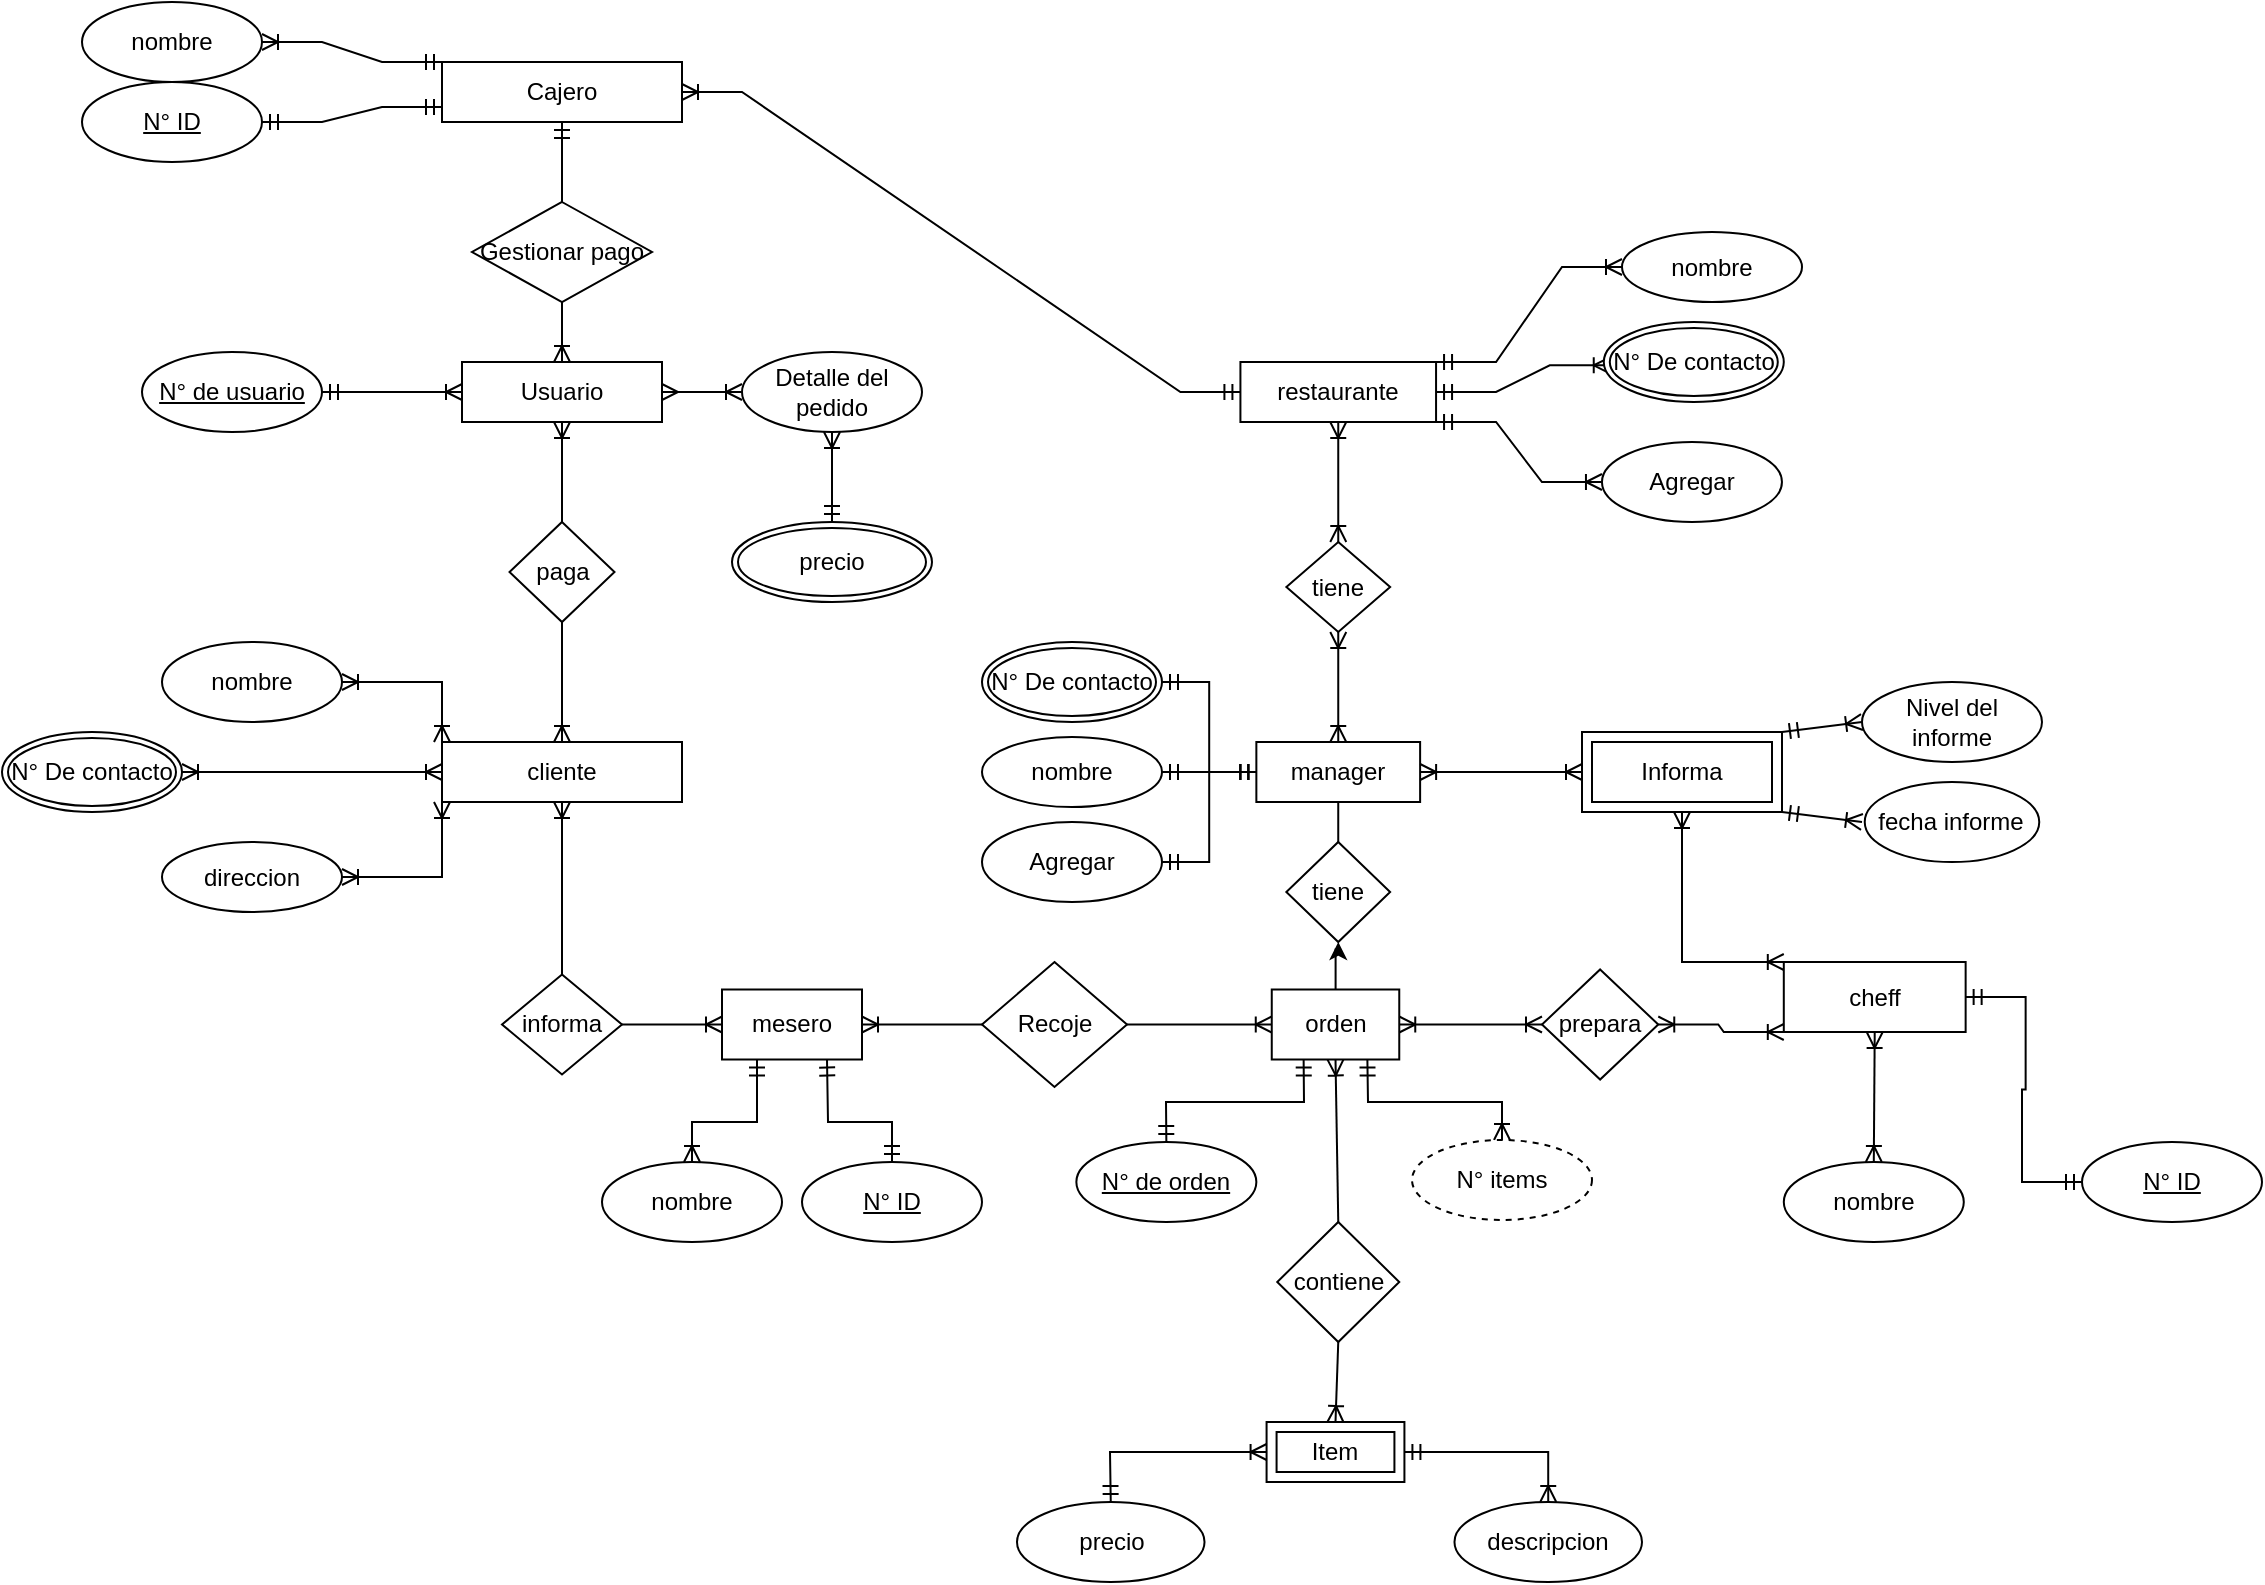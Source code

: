 <mxfile version="27.0.6">
  <diagram name="D. ER CREEPS" id="2a216829-ef6e-dabb-86c1-c78162f3ba2b">
    <mxGraphModel grid="1" page="1" gridSize="10" guides="1" tooltips="1" connect="1" arrows="1" fold="1" pageScale="1" pageWidth="850" pageHeight="1100" background="none" math="0" shadow="0">
      <root>
        <mxCell id="0" />
        <mxCell id="1" parent="0" />
        <mxCell id="KxWiPKZ9fEYdQQgyyWSj-16" value="" style="edgeStyle=orthogonalEdgeStyle;rounded=0;orthogonalLoop=1;jettySize=auto;html=1;endArrow=ERoneToMany;endFill=0;startArrow=none;startFill=0;" edge="1" parent="1" source="KxWiPKZ9fEYdQQgyyWSj-4" target="KxWiPKZ9fEYdQQgyyWSj-15">
          <mxGeometry relative="1" as="geometry" />
        </mxCell>
        <mxCell id="KxWiPKZ9fEYdQQgyyWSj-4" value="Gestionar pago" style="rhombus;whiteSpace=wrap;html=1;" vertex="1" parent="1">
          <mxGeometry x="325" y="220" width="90" height="50" as="geometry" />
        </mxCell>
        <mxCell id="KxWiPKZ9fEYdQQgyyWSj-8" value="nombre" style="ellipse;whiteSpace=wrap;html=1;" vertex="1" parent="1">
          <mxGeometry x="130" y="120" width="90" height="40" as="geometry" />
        </mxCell>
        <mxCell id="KxWiPKZ9fEYdQQgyyWSj-9" value="&lt;u&gt;N° ID&lt;/u&gt;" style="ellipse;whiteSpace=wrap;html=1;" vertex="1" parent="1">
          <mxGeometry x="130" y="160" width="90" height="40" as="geometry" />
        </mxCell>
        <mxCell id="KxWiPKZ9fEYdQQgyyWSj-11" value="paga" style="rhombus;whiteSpace=wrap;html=1;" vertex="1" parent="1">
          <mxGeometry x="343.75" y="380" width="52.5" height="50" as="geometry" />
        </mxCell>
        <mxCell id="KxWiPKZ9fEYdQQgyyWSj-151" style="edgeStyle=orthogonalEdgeStyle;rounded=0;orthogonalLoop=1;jettySize=auto;html=1;entryX=1;entryY=0.5;entryDx=0;entryDy=0;endArrow=ERoneToMany;endFill=0;startArrow=ERoneToMany;startFill=0;" edge="1" parent="1" source="KxWiPKZ9fEYdQQgyyWSj-13" target="G1Kuet7ZNZULBPnMEY2H-6">
          <mxGeometry relative="1" as="geometry">
            <mxPoint x="180.0" y="505" as="targetPoint" />
          </mxGeometry>
        </mxCell>
        <mxCell id="KxWiPKZ9fEYdQQgyyWSj-152" style="edgeStyle=orthogonalEdgeStyle;rounded=0;orthogonalLoop=1;jettySize=auto;html=1;exitX=0;exitY=0;exitDx=0;exitDy=0;entryX=1;entryY=0.5;entryDx=0;entryDy=0;endArrow=ERoneToMany;endFill=0;startArrow=ERoneToMany;startFill=0;" edge="1" parent="1" source="KxWiPKZ9fEYdQQgyyWSj-13" target="KxWiPKZ9fEYdQQgyyWSj-94">
          <mxGeometry relative="1" as="geometry" />
        </mxCell>
        <mxCell id="KxWiPKZ9fEYdQQgyyWSj-153" style="edgeStyle=orthogonalEdgeStyle;rounded=0;orthogonalLoop=1;jettySize=auto;html=1;entryX=1;entryY=0.5;entryDx=0;entryDy=0;endArrow=ERoneToMany;endFill=0;exitX=0;exitY=1;exitDx=0;exitDy=0;startArrow=ERoneToMany;startFill=0;" edge="1" parent="1" source="KxWiPKZ9fEYdQQgyyWSj-13" target="KxWiPKZ9fEYdQQgyyWSj-92">
          <mxGeometry relative="1" as="geometry" />
        </mxCell>
        <mxCell id="KxWiPKZ9fEYdQQgyyWSj-13" value="cliente" style="rounded=0;whiteSpace=wrap;html=1;" vertex="1" parent="1">
          <mxGeometry x="310" y="490" width="120" height="30" as="geometry" />
        </mxCell>
        <mxCell id="KxWiPKZ9fEYdQQgyyWSj-90" value="" style="edgeStyle=orthogonalEdgeStyle;rounded=0;orthogonalLoop=1;jettySize=auto;html=1;endArrow=ERoneToMany;endFill=0;startArrow=ERmany;startFill=0;" edge="1" parent="1" source="KxWiPKZ9fEYdQQgyyWSj-15" target="KxWiPKZ9fEYdQQgyyWSj-85">
          <mxGeometry relative="1" as="geometry" />
        </mxCell>
        <mxCell id="KxWiPKZ9fEYdQQgyyWSj-15" value="Usuario" style="rounded=0;whiteSpace=wrap;html=1;" vertex="1" parent="1">
          <mxGeometry x="320" y="300" width="100" height="30" as="geometry" />
        </mxCell>
        <mxCell id="KxWiPKZ9fEYdQQgyyWSj-17" style="edgeStyle=orthogonalEdgeStyle;rounded=0;orthogonalLoop=1;jettySize=auto;html=1;exitX=0.5;exitY=1;exitDx=0;exitDy=0;" edge="1" parent="1" source="KxWiPKZ9fEYdQQgyyWSj-15" target="KxWiPKZ9fEYdQQgyyWSj-15">
          <mxGeometry relative="1" as="geometry" />
        </mxCell>
        <mxCell id="KxWiPKZ9fEYdQQgyyWSj-21" value="" style="edgeStyle=orthogonalEdgeStyle;rounded=0;orthogonalLoop=1;jettySize=auto;html=1;endArrow=none;endFill=0;startArrow=ERmandOne;startFill=0;" edge="1" parent="1" source="KxWiPKZ9fEYdQQgyyWSj-19" target="KxWiPKZ9fEYdQQgyyWSj-4">
          <mxGeometry relative="1" as="geometry" />
        </mxCell>
        <mxCell id="KxWiPKZ9fEYdQQgyyWSj-19" value="Cajero" style="rounded=0;whiteSpace=wrap;html=1;" vertex="1" parent="1">
          <mxGeometry x="310" y="150" width="120" height="30" as="geometry" />
        </mxCell>
        <mxCell id="KxWiPKZ9fEYdQQgyyWSj-22" value="informa" style="rhombus;whiteSpace=wrap;html=1;rounded=0;" vertex="1" parent="1">
          <mxGeometry x="340" y="606.25" width="60" height="50" as="geometry" />
        </mxCell>
        <mxCell id="KxWiPKZ9fEYdQQgyyWSj-136" style="edgeStyle=orthogonalEdgeStyle;rounded=0;orthogonalLoop=1;jettySize=auto;html=1;entryX=0.5;entryY=0;entryDx=0;entryDy=0;exitX=0.25;exitY=1;exitDx=0;exitDy=0;endArrow=ERoneToMany;endFill=0;startArrow=ERmandOne;startFill=0;" edge="1" parent="1" source="KxWiPKZ9fEYdQQgyyWSj-24" target="KxWiPKZ9fEYdQQgyyWSj-26">
          <mxGeometry relative="1" as="geometry">
            <Array as="points">
              <mxPoint x="468" y="680" />
              <mxPoint x="435" y="680" />
            </Array>
          </mxGeometry>
        </mxCell>
        <mxCell id="KxWiPKZ9fEYdQQgyyWSj-24" value="mesero" style="whiteSpace=wrap;html=1;rounded=0;" vertex="1" parent="1">
          <mxGeometry x="450" y="613.75" width="70" height="35" as="geometry" />
        </mxCell>
        <mxCell id="KxWiPKZ9fEYdQQgyyWSj-26" value="nombre" style="ellipse;whiteSpace=wrap;html=1;" vertex="1" parent="1">
          <mxGeometry x="390" y="700" width="90" height="40" as="geometry" />
        </mxCell>
        <mxCell id="KxWiPKZ9fEYdQQgyyWSj-27" value="&lt;u&gt;N° ID&lt;/u&gt;" style="ellipse;whiteSpace=wrap;html=1;" vertex="1" parent="1">
          <mxGeometry x="490" y="700" width="90" height="40" as="geometry" />
        </mxCell>
        <mxCell id="KxWiPKZ9fEYdQQgyyWSj-32" value="Recoje" style="rhombus;whiteSpace=wrap;html=1;rounded=0;" vertex="1" parent="1">
          <mxGeometry x="580" y="600" width="72.5" height="62.5" as="geometry" />
        </mxCell>
        <mxCell id="KxWiPKZ9fEYdQQgyyWSj-52" value="" style="edgeStyle=orthogonalEdgeStyle;rounded=0;orthogonalLoop=1;jettySize=auto;html=1;" edge="1" parent="1" source="KxWiPKZ9fEYdQQgyyWSj-34" target="KxWiPKZ9fEYdQQgyyWSj-51">
          <mxGeometry relative="1" as="geometry" />
        </mxCell>
        <mxCell id="KxWiPKZ9fEYdQQgyyWSj-34" value="orden" style="whiteSpace=wrap;html=1;rounded=0;" vertex="1" parent="1">
          <mxGeometry x="724.88" y="613.75" width="63.75" height="35" as="geometry" />
        </mxCell>
        <mxCell id="KxWiPKZ9fEYdQQgyyWSj-36" value="&lt;u&gt;N° de orden&lt;/u&gt;" style="ellipse;whiteSpace=wrap;html=1;" vertex="1" parent="1">
          <mxGeometry x="627.18" y="690" width="90" height="40" as="geometry" />
        </mxCell>
        <mxCell id="KxWiPKZ9fEYdQQgyyWSj-41" value="prepara" style="rhombus;whiteSpace=wrap;html=1;rounded=0;" vertex="1" parent="1">
          <mxGeometry x="860.0" y="603.75" width="58.13" height="55" as="geometry" />
        </mxCell>
        <mxCell id="KxWiPKZ9fEYdQQgyyWSj-43" value="cheff" style="whiteSpace=wrap;html=1;rounded=0;" vertex="1" parent="1">
          <mxGeometry x="980.9" y="600" width="90.92" height="35" as="geometry" />
        </mxCell>
        <mxCell id="KxWiPKZ9fEYdQQgyyWSj-47" value="nombre" style="ellipse;whiteSpace=wrap;html=1;" vertex="1" parent="1">
          <mxGeometry x="980.9" y="700" width="90" height="40" as="geometry" />
        </mxCell>
        <mxCell id="KxWiPKZ9fEYdQQgyyWSj-48" value="&lt;u&gt;N° ID&lt;/u&gt;" style="ellipse;whiteSpace=wrap;html=1;" vertex="1" parent="1">
          <mxGeometry x="1130" y="690" width="90" height="40" as="geometry" />
        </mxCell>
        <mxCell id="KxWiPKZ9fEYdQQgyyWSj-51" value="tiene" style="rhombus;whiteSpace=wrap;html=1;rounded=0;" vertex="1" parent="1">
          <mxGeometry x="732.18" y="540" width="51.88" height="50" as="geometry" />
        </mxCell>
        <mxCell id="KxWiPKZ9fEYdQQgyyWSj-157" style="edgeStyle=orthogonalEdgeStyle;rounded=0;orthogonalLoop=1;jettySize=auto;html=1;exitX=0;exitY=0.5;exitDx=0;exitDy=0;entryX=1;entryY=0.5;entryDx=0;entryDy=0;startArrow=ERmandOne;startFill=0;endArrow=ERmandOne;endFill=0;" edge="1" parent="1" source="KxWiPKZ9fEYdQQgyyWSj-53" target="G1Kuet7ZNZULBPnMEY2H-3">
          <mxGeometry relative="1" as="geometry" />
        </mxCell>
        <mxCell id="KxWiPKZ9fEYdQQgyyWSj-53" value="manager" style="whiteSpace=wrap;html=1;rounded=0;" vertex="1" parent="1">
          <mxGeometry x="717.18" y="490" width="81.88" height="30" as="geometry" />
        </mxCell>
        <mxCell id="KxWiPKZ9fEYdQQgyyWSj-56" value="tiene" style="rhombus;whiteSpace=wrap;html=1;rounded=0;" vertex="1" parent="1">
          <mxGeometry x="732.19" y="390" width="51.88" height="45" as="geometry" />
        </mxCell>
        <mxCell id="KxWiPKZ9fEYdQQgyyWSj-58" value="restaurante" style="whiteSpace=wrap;html=1;rounded=0;" vertex="1" parent="1">
          <mxGeometry x="709.21" y="300" width="97.82" height="30" as="geometry" />
        </mxCell>
        <mxCell id="KxWiPKZ9fEYdQQgyyWSj-60" value="nombre" style="ellipse;whiteSpace=wrap;html=1;" vertex="1" parent="1">
          <mxGeometry x="900" y="235" width="90" height="35" as="geometry" />
        </mxCell>
        <mxCell id="KxWiPKZ9fEYdQQgyyWSj-61" value="Agregar" style="ellipse;whiteSpace=wrap;html=1;" vertex="1" parent="1">
          <mxGeometry x="889.98" y="340" width="90" height="40" as="geometry" />
        </mxCell>
        <mxCell id="KxWiPKZ9fEYdQQgyyWSj-75" value="nombre" style="ellipse;whiteSpace=wrap;html=1;" vertex="1" parent="1">
          <mxGeometry x="580" y="487.5" width="90" height="35" as="geometry" />
        </mxCell>
        <mxCell id="KxWiPKZ9fEYdQQgyyWSj-76" value="Agregar" style="ellipse;whiteSpace=wrap;html=1;" vertex="1" parent="1">
          <mxGeometry x="580" y="530" width="90" height="40" as="geometry" />
        </mxCell>
        <mxCell id="KxWiPKZ9fEYdQQgyyWSj-231" value="" style="edgeStyle=orthogonalEdgeStyle;rounded=0;orthogonalLoop=1;jettySize=auto;html=1;entryX=0.5;entryY=1;entryDx=0;entryDy=0;endArrow=ERoneToMany;endFill=0;startArrow=ERmandOne;startFill=0;exitX=0.5;exitY=0;exitDx=0;exitDy=0;" edge="1" parent="1" source="G1Kuet7ZNZULBPnMEY2H-9" target="KxWiPKZ9fEYdQQgyyWSj-85">
          <mxGeometry relative="1" as="geometry">
            <mxPoint x="505" y="380" as="sourcePoint" />
          </mxGeometry>
        </mxCell>
        <mxCell id="KxWiPKZ9fEYdQQgyyWSj-85" value="Detalle del pedido" style="ellipse;whiteSpace=wrap;html=1;" vertex="1" parent="1">
          <mxGeometry x="460" y="295" width="90" height="40" as="geometry" />
        </mxCell>
        <mxCell id="KxWiPKZ9fEYdQQgyyWSj-230" value="" style="edgeStyle=orthogonalEdgeStyle;rounded=0;orthogonalLoop=1;jettySize=auto;html=1;endArrow=ERoneToMany;endFill=0;startArrow=ERmandOne;startFill=0;" edge="1" parent="1" source="KxWiPKZ9fEYdQQgyyWSj-86" target="KxWiPKZ9fEYdQQgyyWSj-15">
          <mxGeometry relative="1" as="geometry" />
        </mxCell>
        <mxCell id="KxWiPKZ9fEYdQQgyyWSj-86" value="&lt;u&gt;N° de usuario&lt;/u&gt;" style="ellipse;whiteSpace=wrap;html=1;" vertex="1" parent="1">
          <mxGeometry x="160" y="295" width="90" height="40" as="geometry" />
        </mxCell>
        <mxCell id="KxWiPKZ9fEYdQQgyyWSj-92" value="direccion" style="ellipse;whiteSpace=wrap;html=1;" vertex="1" parent="1">
          <mxGeometry x="170" y="540" width="90" height="35" as="geometry" />
        </mxCell>
        <mxCell id="KxWiPKZ9fEYdQQgyyWSj-94" value="nombre" style="ellipse;whiteSpace=wrap;html=1;" vertex="1" parent="1">
          <mxGeometry x="170" y="440" width="90" height="40" as="geometry" />
        </mxCell>
        <mxCell id="KxWiPKZ9fEYdQQgyyWSj-100" value="contiene" style="rhombus;whiteSpace=wrap;html=1;" vertex="1" parent="1">
          <mxGeometry x="727.63" y="730" width="61" height="60" as="geometry" />
        </mxCell>
        <mxCell id="KxWiPKZ9fEYdQQgyyWSj-132" style="edgeStyle=orthogonalEdgeStyle;rounded=0;orthogonalLoop=1;jettySize=auto;html=1;entryX=0.5;entryY=0;entryDx=0;entryDy=0;startArrow=ERmandOne;startFill=0;endArrow=ERoneToMany;endFill=0;exitX=1;exitY=0.5;exitDx=0;exitDy=0;" edge="1" parent="1" source="G1Kuet7ZNZULBPnMEY2H-1" target="KxWiPKZ9fEYdQQgyyWSj-106">
          <mxGeometry relative="1" as="geometry">
            <mxPoint x="794.05" y="840" as="sourcePoint" />
          </mxGeometry>
        </mxCell>
        <mxCell id="KxWiPKZ9fEYdQQgyyWSj-105" value="precio" style="ellipse;whiteSpace=wrap;html=1;" vertex="1" parent="1">
          <mxGeometry x="597.5" y="870" width="93.76" height="40" as="geometry" />
        </mxCell>
        <mxCell id="KxWiPKZ9fEYdQQgyyWSj-106" value="descripcion" style="ellipse;whiteSpace=wrap;html=1;" vertex="1" parent="1">
          <mxGeometry x="816.24" y="870" width="93.76" height="40" as="geometry" />
        </mxCell>
        <mxCell id="KxWiPKZ9fEYdQQgyyWSj-117" value="" style="endArrow=none;html=1;rounded=0;entryX=0.5;entryY=0;entryDx=0;entryDy=0;exitX=0.5;exitY=1;exitDx=0;exitDy=0;" edge="1" parent="1" source="KxWiPKZ9fEYdQQgyyWSj-53" target="KxWiPKZ9fEYdQQgyyWSj-51">
          <mxGeometry width="50" height="50" relative="1" as="geometry">
            <mxPoint x="700" y="490" as="sourcePoint" />
            <mxPoint x="747" y="535" as="targetPoint" />
          </mxGeometry>
        </mxCell>
        <mxCell id="KxWiPKZ9fEYdQQgyyWSj-128" value="" style="endArrow=ERmandOne;html=1;rounded=0;exitX=0.5;exitY=0;exitDx=0;exitDy=0;entryX=0.25;entryY=1;entryDx=0;entryDy=0;endFill=0;startArrow=ERmandOne;startFill=0;" edge="1" parent="1" source="KxWiPKZ9fEYdQQgyyWSj-36" target="KxWiPKZ9fEYdQQgyyWSj-34">
          <mxGeometry width="50" height="50" relative="1" as="geometry">
            <mxPoint x="710" y="690" as="sourcePoint" />
            <mxPoint x="760" y="640" as="targetPoint" />
            <Array as="points">
              <mxPoint x="672" y="670" />
              <mxPoint x="741" y="670" />
            </Array>
          </mxGeometry>
        </mxCell>
        <mxCell id="KxWiPKZ9fEYdQQgyyWSj-129" value="" style="endArrow=ERmandOne;html=1;rounded=0;entryX=0.75;entryY=1;entryDx=0;entryDy=0;startArrow=ERoneToMany;startFill=0;endFill=0;exitX=0.5;exitY=0;exitDx=0;exitDy=0;" edge="1" parent="1" target="KxWiPKZ9fEYdQQgyyWSj-34" source="G1Kuet7ZNZULBPnMEY2H-8">
          <mxGeometry width="50" height="50" relative="1" as="geometry">
            <mxPoint x="840" y="700" as="sourcePoint" />
            <mxPoint x="772.693" y="658.75" as="targetPoint" />
            <Array as="points">
              <mxPoint x="840" y="670" />
              <mxPoint x="773" y="670" />
            </Array>
          </mxGeometry>
        </mxCell>
        <mxCell id="KxWiPKZ9fEYdQQgyyWSj-130" value="" style="endArrow=none;startArrow=ERoneToMany;html=1;rounded=0;entryX=0.5;entryY=1;entryDx=0;entryDy=0;exitX=0.5;exitY=0;exitDx=0;exitDy=0;startFill=0;endFill=0;" edge="1" parent="1" source="G1Kuet7ZNZULBPnMEY2H-1" target="KxWiPKZ9fEYdQQgyyWSj-100">
          <mxGeometry width="50" height="50" relative="1" as="geometry">
            <mxPoint x="758.115" y="830" as="sourcePoint" />
            <mxPoint x="760" y="800" as="targetPoint" />
          </mxGeometry>
        </mxCell>
        <mxCell id="KxWiPKZ9fEYdQQgyyWSj-131" value="" style="endArrow=ERoneToMany;startArrow=none;html=1;rounded=0;entryX=0.5;entryY=1;entryDx=0;entryDy=0;exitX=0.5;exitY=0;exitDx=0;exitDy=0;endFill=0;startFill=0;" edge="1" parent="1" source="KxWiPKZ9fEYdQQgyyWSj-100">
          <mxGeometry width="50" height="50" relative="1" as="geometry">
            <mxPoint x="758.13" y="760" as="sourcePoint" />
            <mxPoint x="756.755" y="648.75" as="targetPoint" />
          </mxGeometry>
        </mxCell>
        <mxCell id="KxWiPKZ9fEYdQQgyyWSj-140" value="" style="endArrow=none;startArrow=ERoneToMany;html=1;rounded=0;exitX=0.5;exitY=0;exitDx=0;exitDy=0;entryX=0.5;entryY=1;entryDx=0;entryDy=0;startFill=0;endFill=0;" edge="1" parent="1" source="KxWiPKZ9fEYdQQgyyWSj-13" target="KxWiPKZ9fEYdQQgyyWSj-11">
          <mxGeometry width="50" height="50" relative="1" as="geometry">
            <mxPoint x="660" y="420" as="sourcePoint" />
            <mxPoint x="710" y="370" as="targetPoint" />
          </mxGeometry>
        </mxCell>
        <mxCell id="KxWiPKZ9fEYdQQgyyWSj-141" value="" style="endArrow=ERoneToMany;startArrow=none;html=1;rounded=0;exitX=0.5;exitY=0;exitDx=0;exitDy=0;entryX=0.5;entryY=1;entryDx=0;entryDy=0;startFill=0;endFill=0;" edge="1" parent="1" source="KxWiPKZ9fEYdQQgyyWSj-11" target="KxWiPKZ9fEYdQQgyyWSj-15">
          <mxGeometry width="50" height="50" relative="1" as="geometry">
            <mxPoint x="369.57" y="385" as="sourcePoint" />
            <mxPoint x="369.57" y="330" as="targetPoint" />
          </mxGeometry>
        </mxCell>
        <mxCell id="KxWiPKZ9fEYdQQgyyWSj-148" value="" style="endArrow=ERoneToMany;startArrow=ERoneToMany;html=1;rounded=0;entryX=0.5;entryY=1;entryDx=0;entryDy=0;exitX=0.5;exitY=0;exitDx=0;exitDy=0;startFill=0;endFill=0;" edge="1" parent="1" source="KxWiPKZ9fEYdQQgyyWSj-53" target="KxWiPKZ9fEYdQQgyyWSj-56">
          <mxGeometry width="50" height="50" relative="1" as="geometry">
            <mxPoint x="910" y="471" as="sourcePoint" />
            <mxPoint x="910" y="354" as="targetPoint" />
          </mxGeometry>
        </mxCell>
        <mxCell id="KxWiPKZ9fEYdQQgyyWSj-149" value="" style="endArrow=ERoneToMany;startArrow=ERoneToMany;html=1;rounded=0;entryX=0.5;entryY=1;entryDx=0;entryDy=0;exitX=0.5;exitY=0;exitDx=0;exitDy=0;startFill=0;endFill=0;" edge="1" parent="1" source="KxWiPKZ9fEYdQQgyyWSj-56" target="KxWiPKZ9fEYdQQgyyWSj-58">
          <mxGeometry width="50" height="50" relative="1" as="geometry">
            <mxPoint x="880" y="435" as="sourcePoint" />
            <mxPoint x="880" y="318" as="targetPoint" />
          </mxGeometry>
        </mxCell>
        <mxCell id="KxWiPKZ9fEYdQQgyyWSj-160" value="fecha informe" style="ellipse;whiteSpace=wrap;html=1;rounded=0;" vertex="1" parent="1">
          <mxGeometry x="1021.37" y="510" width="87.26" height="40" as="geometry" />
        </mxCell>
        <mxCell id="KxWiPKZ9fEYdQQgyyWSj-163" value="Nivel del informe" style="ellipse;whiteSpace=wrap;html=1;" vertex="1" parent="1">
          <mxGeometry x="1020.0" y="460" width="90" height="40" as="geometry" />
        </mxCell>
        <mxCell id="KxWiPKZ9fEYdQQgyyWSj-189" value="" style="edgeStyle=entityRelationEdgeStyle;fontSize=12;html=1;endArrow=ERoneToMany;rounded=0;exitX=1;exitY=0.5;exitDx=0;exitDy=0;entryX=0;entryY=0.5;entryDx=0;entryDy=0;startArrow=none;startFill=0;" edge="1" parent="1" source="KxWiPKZ9fEYdQQgyyWSj-22" target="KxWiPKZ9fEYdQQgyyWSj-24">
          <mxGeometry width="100" height="100" relative="1" as="geometry">
            <mxPoint x="490" y="522.5" as="sourcePoint" />
            <mxPoint x="450" y="632.5" as="targetPoint" />
          </mxGeometry>
        </mxCell>
        <mxCell id="KxWiPKZ9fEYdQQgyyWSj-191" value="" style="edgeStyle=entityRelationEdgeStyle;fontSize=12;html=1;endArrow=none;rounded=0;exitX=1;exitY=0.5;exitDx=0;exitDy=0;entryX=0;entryY=0.5;entryDx=0;entryDy=0;startArrow=ERoneToMany;startFill=0;" edge="1" parent="1" source="KxWiPKZ9fEYdQQgyyWSj-24" target="KxWiPKZ9fEYdQQgyyWSj-32">
          <mxGeometry width="100" height="100" relative="1" as="geometry">
            <mxPoint x="400" y="641" as="sourcePoint" />
            <mxPoint x="460" y="641" as="targetPoint" />
            <Array as="points">
              <mxPoint x="460" y="650" />
              <mxPoint x="470" y="630" />
            </Array>
          </mxGeometry>
        </mxCell>
        <mxCell id="KxWiPKZ9fEYdQQgyyWSj-192" value="" style="edgeStyle=entityRelationEdgeStyle;fontSize=12;html=1;endArrow=ERoneToMany;rounded=0;exitX=1;exitY=0.5;exitDx=0;exitDy=0;entryX=0;entryY=0.5;entryDx=0;entryDy=0;startArrow=none;startFill=0;" edge="1" parent="1" source="KxWiPKZ9fEYdQQgyyWSj-32" target="KxWiPKZ9fEYdQQgyyWSj-34">
          <mxGeometry width="100" height="100" relative="1" as="geometry">
            <mxPoint x="530" y="641" as="sourcePoint" />
            <mxPoint x="608" y="641" as="targetPoint" />
            <Array as="points">
              <mxPoint x="470" y="660" />
              <mxPoint x="480" y="640" />
            </Array>
          </mxGeometry>
        </mxCell>
        <mxCell id="KxWiPKZ9fEYdQQgyyWSj-195" value="" style="edgeStyle=entityRelationEdgeStyle;fontSize=12;html=1;endArrow=ERoneToMany;rounded=0;exitX=1;exitY=0.5;exitDx=0;exitDy=0;entryX=0;entryY=0.5;entryDx=0;entryDy=0;startArrow=ERoneToMany;startFill=0;" edge="1" parent="1" source="KxWiPKZ9fEYdQQgyyWSj-53" target="5iU85YDDsmXhogGp80rn-1">
          <mxGeometry width="100" height="100" relative="1" as="geometry">
            <mxPoint x="930" y="641" as="sourcePoint" />
            <mxPoint x="890" y="505" as="targetPoint" />
            <Array as="points">
              <mxPoint x="500" y="690" />
              <mxPoint x="510" y="670" />
            </Array>
          </mxGeometry>
        </mxCell>
        <mxCell id="KxWiPKZ9fEYdQQgyyWSj-196" value="" style="edgeStyle=entityRelationEdgeStyle;fontSize=12;html=1;endArrow=ERoneToMany;startArrow=ERoneToMany;rounded=0;entryX=0;entryY=0.5;entryDx=0;entryDy=0;exitX=1;exitY=0.5;exitDx=0;exitDy=0;startFill=0;endFill=0;" edge="1" parent="1" source="KxWiPKZ9fEYdQQgyyWSj-34" target="KxWiPKZ9fEYdQQgyyWSj-41">
          <mxGeometry width="100" height="100" relative="1" as="geometry">
            <mxPoint x="600" y="610" as="sourcePoint" />
            <mxPoint x="700" y="510" as="targetPoint" />
          </mxGeometry>
        </mxCell>
        <mxCell id="KxWiPKZ9fEYdQQgyyWSj-198" value="" style="edgeStyle=entityRelationEdgeStyle;fontSize=12;html=1;endArrow=ERoneToMany;startArrow=ERoneToMany;rounded=0;entryX=0;entryY=1;entryDx=0;entryDy=0;exitX=1;exitY=0.5;exitDx=0;exitDy=0;startFill=0;endFill=0;" edge="1" parent="1" source="KxWiPKZ9fEYdQQgyyWSj-41" target="KxWiPKZ9fEYdQQgyyWSj-43">
          <mxGeometry width="100" height="100" relative="1" as="geometry">
            <mxPoint x="920.01" y="630.89" as="sourcePoint" />
            <mxPoint x="993.01" y="630.89" as="targetPoint" />
          </mxGeometry>
        </mxCell>
        <mxCell id="KxWiPKZ9fEYdQQgyyWSj-201" value="" style="edgeStyle=entityRelationEdgeStyle;fontSize=12;html=1;endArrow=ERmandOne;startArrow=ERmandOne;rounded=0;entryX=0;entryY=0.5;entryDx=0;entryDy=0;exitX=1;exitY=0.5;exitDx=0;exitDy=0;" edge="1" parent="1" source="KxWiPKZ9fEYdQQgyyWSj-43" target="KxWiPKZ9fEYdQQgyyWSj-48">
          <mxGeometry width="100" height="100" relative="1" as="geometry">
            <mxPoint x="970" y="800" as="sourcePoint" />
            <mxPoint x="1070" y="700" as="targetPoint" />
          </mxGeometry>
        </mxCell>
        <mxCell id="KxWiPKZ9fEYdQQgyyWSj-210" value="" style="edgeStyle=entityRelationEdgeStyle;fontSize=12;html=1;endArrow=ERoneToMany;rounded=0;exitX=1;exitY=0;exitDx=0;exitDy=0;entryX=0;entryY=0.5;entryDx=0;entryDy=0;startArrow=ERmandOne;startFill=0;" edge="1" parent="1" source="KxWiPKZ9fEYdQQgyyWSj-58" target="KxWiPKZ9fEYdQQgyyWSj-60">
          <mxGeometry width="100" height="100" relative="1" as="geometry">
            <mxPoint x="770" y="280" as="sourcePoint" />
            <mxPoint x="841" y="192" as="targetPoint" />
            <Array as="points">
              <mxPoint x="821" y="457" />
              <mxPoint x="1441" y="267" />
              <mxPoint x="831" y="437" />
              <mxPoint x="1161" y="367" />
              <mxPoint x="921" y="257" />
            </Array>
          </mxGeometry>
        </mxCell>
        <mxCell id="KxWiPKZ9fEYdQQgyyWSj-211" value="" style="edgeStyle=entityRelationEdgeStyle;fontSize=12;html=1;endArrow=ERoneToMany;rounded=0;exitX=1;exitY=0.5;exitDx=0;exitDy=0;entryX=0.033;entryY=0.542;entryDx=0;entryDy=0;startArrow=ERmandOne;startFill=0;entryPerimeter=0;" edge="1" parent="1" source="KxWiPKZ9fEYdQQgyyWSj-58" target="G1Kuet7ZNZULBPnMEY2H-4">
          <mxGeometry width="100" height="100" relative="1" as="geometry">
            <mxPoint x="817" y="310" as="sourcePoint" />
            <mxPoint x="890.0" y="310" as="targetPoint" />
            <Array as="points">
              <mxPoint x="831" y="467" />
              <mxPoint x="1451" y="277" />
              <mxPoint x="841" y="447" />
              <mxPoint x="1171" y="377" />
              <mxPoint x="931" y="267" />
            </Array>
          </mxGeometry>
        </mxCell>
        <mxCell id="KxWiPKZ9fEYdQQgyyWSj-212" value="" style="edgeStyle=entityRelationEdgeStyle;fontSize=12;html=1;endArrow=ERoneToMany;rounded=0;exitX=1;exitY=1;exitDx=0;exitDy=0;entryX=0;entryY=0.5;entryDx=0;entryDy=0;startArrow=ERmandOne;startFill=0;" edge="1" parent="1" source="KxWiPKZ9fEYdQQgyyWSj-58" target="KxWiPKZ9fEYdQQgyyWSj-61">
          <mxGeometry width="100" height="100" relative="1" as="geometry">
            <mxPoint x="827" y="320" as="sourcePoint" />
            <mxPoint x="920" y="265" as="targetPoint" />
            <Array as="points">
              <mxPoint x="841" y="477" />
              <mxPoint x="1461" y="287" />
              <mxPoint x="851" y="457" />
              <mxPoint x="1181" y="387" />
              <mxPoint x="941" y="277" />
            </Array>
          </mxGeometry>
        </mxCell>
        <mxCell id="KxWiPKZ9fEYdQQgyyWSj-213" value="" style="edgeStyle=entityRelationEdgeStyle;fontSize=12;html=1;endArrow=ERoneToMany;rounded=0;exitX=0;exitY=0.5;exitDx=0;exitDy=0;startArrow=ERmandOne;startFill=0;" edge="1" parent="1" source="KxWiPKZ9fEYdQQgyyWSj-58" target="KxWiPKZ9fEYdQQgyyWSj-19">
          <mxGeometry width="100" height="100" relative="1" as="geometry">
            <mxPoint x="624.18" y="267.5" as="sourcePoint" />
            <mxPoint x="717.18" y="212.5" as="targetPoint" />
            <Array as="points">
              <mxPoint x="638.18" y="424.5" />
              <mxPoint x="1258.18" y="234.5" />
              <mxPoint x="648.18" y="404.5" />
              <mxPoint x="978.18" y="334.5" />
              <mxPoint x="738.18" y="224.5" />
            </Array>
          </mxGeometry>
        </mxCell>
        <mxCell id="KxWiPKZ9fEYdQQgyyWSj-214" value="" style="edgeStyle=entityRelationEdgeStyle;fontSize=12;html=1;endArrow=ERoneToMany;rounded=0;exitX=0;exitY=0;exitDx=0;exitDy=0;entryX=1;entryY=0.5;entryDx=0;entryDy=0;startArrow=ERmandOne;startFill=0;" edge="1" parent="1" source="KxWiPKZ9fEYdQQgyyWSj-19" target="KxWiPKZ9fEYdQQgyyWSj-8">
          <mxGeometry width="100" height="100" relative="1" as="geometry">
            <mxPoint x="719" y="325" as="sourcePoint" />
            <mxPoint x="440" y="175" as="targetPoint" />
            <Array as="points">
              <mxPoint x="648.18" y="434.5" />
              <mxPoint x="1268.18" y="244.5" />
              <mxPoint x="658.18" y="414.5" />
              <mxPoint x="988.18" y="344.5" />
              <mxPoint x="748.18" y="234.5" />
            </Array>
          </mxGeometry>
        </mxCell>
        <mxCell id="KxWiPKZ9fEYdQQgyyWSj-216" value="" style="edgeStyle=entityRelationEdgeStyle;fontSize=12;html=1;endArrow=ERmandOne;rounded=0;entryX=1;entryY=0.5;entryDx=0;entryDy=0;exitX=0;exitY=0.75;exitDx=0;exitDy=0;endFill=0;startArrow=ERmandOne;startFill=0;" edge="1" parent="1" source="KxWiPKZ9fEYdQQgyyWSj-19" target="KxWiPKZ9fEYdQQgyyWSj-9">
          <mxGeometry width="100" height="100" relative="1" as="geometry">
            <mxPoint x="310" y="240" as="sourcePoint" />
            <mxPoint x="260" y="130" as="targetPoint" />
            <Array as="points">
              <mxPoint x="658.18" y="444.5" />
              <mxPoint x="1278.18" y="254.5" />
              <mxPoint x="668.18" y="424.5" />
              <mxPoint x="998.18" y="354.5" />
              <mxPoint x="758.18" y="244.5" />
            </Array>
          </mxGeometry>
        </mxCell>
        <mxCell id="KxWiPKZ9fEYdQQgyyWSj-233" value="" style="endArrow=ERmandOne;html=1;rounded=0;exitX=0.5;exitY=0;exitDx=0;exitDy=0;entryX=0.75;entryY=1;entryDx=0;entryDy=0;endFill=0;startArrow=ERmandOne;startFill=0;" edge="1" parent="1" source="KxWiPKZ9fEYdQQgyyWSj-27" target="KxWiPKZ9fEYdQQgyyWSj-24">
          <mxGeometry width="50" height="50" relative="1" as="geometry">
            <mxPoint x="727" y="720" as="sourcePoint" />
            <mxPoint x="751" y="659" as="targetPoint" />
            <Array as="points">
              <mxPoint x="535" y="680" />
              <mxPoint x="503" y="680" />
            </Array>
          </mxGeometry>
        </mxCell>
        <mxCell id="KxWiPKZ9fEYdQQgyyWSj-234" value="" style="endArrow=ERmandOne;html=1;rounded=0;exitX=0;exitY=0.5;exitDx=0;exitDy=0;entryX=0.5;entryY=0;entryDx=0;entryDy=0;startArrow=ERoneToMany;startFill=0;endFill=0;" edge="1" parent="1" source="G1Kuet7ZNZULBPnMEY2H-1" target="KxWiPKZ9fEYdQQgyyWSj-105">
          <mxGeometry width="50" height="50" relative="1" as="geometry">
            <mxPoint x="722.18" y="840" as="sourcePoint" />
            <mxPoint x="643.91" y="860" as="targetPoint" />
            <Array as="points">
              <mxPoint x="644" y="845" />
            </Array>
          </mxGeometry>
        </mxCell>
        <mxCell id="KTc0T9TTtZmzAEbtfM7_-1" style="edgeStyle=orthogonalEdgeStyle;rounded=0;orthogonalLoop=1;jettySize=auto;html=1;exitX=0;exitY=0.5;exitDx=0;exitDy=0;entryX=1;entryY=0.5;entryDx=0;entryDy=0;startArrow=ERmandOne;startFill=0;endArrow=ERmandOne;endFill=0;" edge="1" parent="1" source="KxWiPKZ9fEYdQQgyyWSj-53" target="KxWiPKZ9fEYdQQgyyWSj-75">
          <mxGeometry relative="1" as="geometry">
            <mxPoint x="727" y="515" as="sourcePoint" />
            <mxPoint x="680" y="470" as="targetPoint" />
          </mxGeometry>
        </mxCell>
        <mxCell id="KTc0T9TTtZmzAEbtfM7_-2" style="edgeStyle=orthogonalEdgeStyle;rounded=0;orthogonalLoop=1;jettySize=auto;html=1;exitX=1;exitY=0.5;exitDx=0;exitDy=0;entryX=0;entryY=0.5;entryDx=0;entryDy=0;startArrow=ERmandOne;startFill=0;endArrow=ERmandOne;endFill=0;" edge="1" parent="1" source="KxWiPKZ9fEYdQQgyyWSj-76" target="KxWiPKZ9fEYdQQgyyWSj-53">
          <mxGeometry relative="1" as="geometry">
            <mxPoint x="737" y="525" as="sourcePoint" />
            <mxPoint x="690" y="480" as="targetPoint" />
          </mxGeometry>
        </mxCell>
        <mxCell id="KTc0T9TTtZmzAEbtfM7_-3" value="" style="endArrow=ERoneToMany;html=1;rounded=0;entryX=0.5;entryY=1;entryDx=0;entryDy=0;exitX=0.5;exitY=0;exitDx=0;exitDy=0;startArrow=none;startFill=0;endFill=0;" edge="1" parent="1" source="KxWiPKZ9fEYdQQgyyWSj-22" target="KxWiPKZ9fEYdQQgyyWSj-13">
          <mxGeometry width="50" height="50" relative="1" as="geometry">
            <mxPoint x="260" y="690" as="sourcePoint" />
            <mxPoint x="310" y="640" as="targetPoint" />
          </mxGeometry>
        </mxCell>
        <mxCell id="KTc0T9TTtZmzAEbtfM7_-4" value="" style="endArrow=ERoneToMany;html=1;rounded=0;entryX=0.5;entryY=1;entryDx=0;entryDy=0;exitX=0.5;exitY=0;exitDx=0;exitDy=0;endFill=0;startArrow=ERoneToMany;startFill=0;" edge="1" parent="1" source="KxWiPKZ9fEYdQQgyyWSj-47" target="KxWiPKZ9fEYdQQgyyWSj-43">
          <mxGeometry width="50" height="50" relative="1" as="geometry">
            <mxPoint x="980" y="680" as="sourcePoint" />
            <mxPoint x="1080" y="740" as="targetPoint" />
            <Array as="points" />
          </mxGeometry>
        </mxCell>
        <mxCell id="5iU85YDDsmXhogGp80rn-1" value="Informa" style="shape=ext;margin=3;double=1;whiteSpace=wrap;html=1;align=center;" vertex="1" parent="1">
          <mxGeometry x="880" y="485" width="100" height="40" as="geometry" />
        </mxCell>
        <mxCell id="5iU85YDDsmXhogGp80rn-2" value="" style="endArrow=ERoneToMany;html=1;rounded=0;entryX=0.5;entryY=1;entryDx=0;entryDy=0;exitX=0;exitY=0;exitDx=0;exitDy=0;startArrow=ERoneToMany;startFill=0;endFill=0;" edge="1" parent="1" source="KxWiPKZ9fEYdQQgyyWSj-43" target="5iU85YDDsmXhogGp80rn-1">
          <mxGeometry width="50" height="50" relative="1" as="geometry">
            <mxPoint x="930" y="600" as="sourcePoint" />
            <mxPoint x="980" y="550" as="targetPoint" />
            <Array as="points">
              <mxPoint x="930" y="600" />
            </Array>
          </mxGeometry>
        </mxCell>
        <mxCell id="5iU85YDDsmXhogGp80rn-4" value="" style="endArrow=ERoneToMany;html=1;rounded=0;exitX=1;exitY=1;exitDx=0;exitDy=0;startArrow=ERmandOne;startFill=0;endFill=0;" edge="1" parent="1" source="5iU85YDDsmXhogGp80rn-1">
          <mxGeometry width="50" height="50" relative="1" as="geometry">
            <mxPoint x="950" y="540" as="sourcePoint" />
            <mxPoint x="1020" y="530" as="targetPoint" />
          </mxGeometry>
        </mxCell>
        <mxCell id="5iU85YDDsmXhogGp80rn-5" value="" style="endArrow=ERoneToMany;html=1;rounded=0;exitX=1;exitY=0;exitDx=0;exitDy=0;entryX=0;entryY=0.5;entryDx=0;entryDy=0;startArrow=ERmandOne;startFill=0;endFill=0;" edge="1" parent="1" source="5iU85YDDsmXhogGp80rn-1" target="KxWiPKZ9fEYdQQgyyWSj-163">
          <mxGeometry width="50" height="50" relative="1" as="geometry">
            <mxPoint x="990" y="502.5" as="sourcePoint" />
            <mxPoint x="1030" y="507.5" as="targetPoint" />
          </mxGeometry>
        </mxCell>
        <mxCell id="G1Kuet7ZNZULBPnMEY2H-1" value="Item" style="shape=ext;margin=3;double=1;whiteSpace=wrap;html=1;align=center;" vertex="1" parent="1">
          <mxGeometry x="722.29" y="830" width="68.92" height="30" as="geometry" />
        </mxCell>
        <mxCell id="G1Kuet7ZNZULBPnMEY2H-3" value="N° De contacto" style="ellipse;shape=doubleEllipse;margin=3;whiteSpace=wrap;html=1;align=center;" vertex="1" parent="1">
          <mxGeometry x="580" y="440" width="90" height="40" as="geometry" />
        </mxCell>
        <mxCell id="G1Kuet7ZNZULBPnMEY2H-4" value="N° De contacto" style="ellipse;shape=doubleEllipse;margin=3;whiteSpace=wrap;html=1;align=center;" vertex="1" parent="1">
          <mxGeometry x="890.9" y="280" width="90" height="40" as="geometry" />
        </mxCell>
        <mxCell id="G1Kuet7ZNZULBPnMEY2H-6" value="N° De contacto" style="ellipse;shape=doubleEllipse;margin=3;whiteSpace=wrap;html=1;align=center;" vertex="1" parent="1">
          <mxGeometry x="90" y="485" width="90" height="40" as="geometry" />
        </mxCell>
        <mxCell id="G1Kuet7ZNZULBPnMEY2H-8" value="N° items" style="ellipse;whiteSpace=wrap;html=1;align=center;dashed=1;" vertex="1" parent="1">
          <mxGeometry x="795" y="689" width="90" height="40" as="geometry" />
        </mxCell>
        <mxCell id="G1Kuet7ZNZULBPnMEY2H-9" value="precio" style="ellipse;shape=doubleEllipse;margin=3;whiteSpace=wrap;html=1;align=center;" vertex="1" parent="1">
          <mxGeometry x="455" y="380" width="100" height="40" as="geometry" />
        </mxCell>
      </root>
    </mxGraphModel>
  </diagram>
</mxfile>
